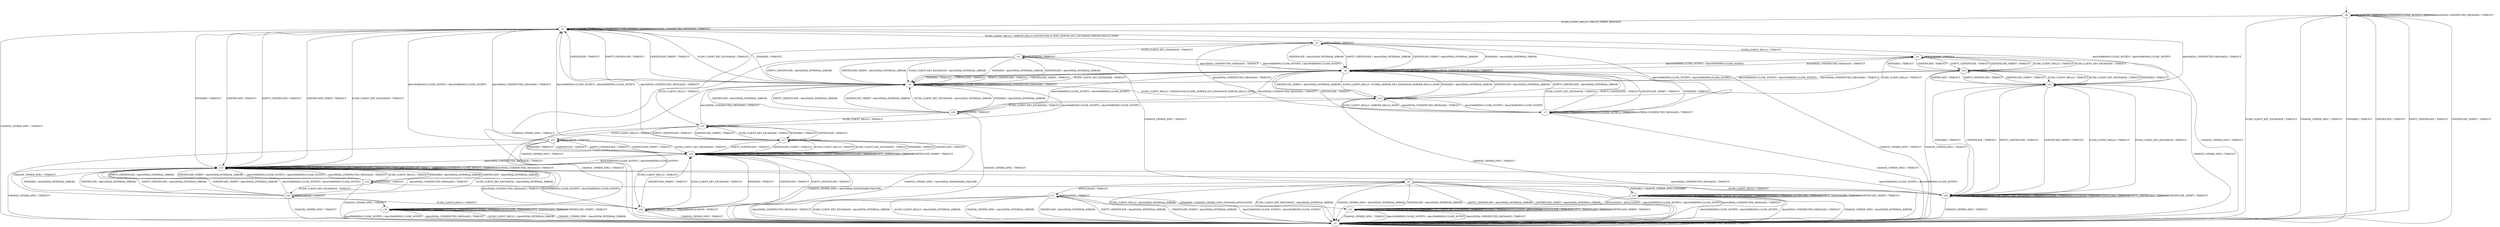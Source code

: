 digraph h5 {
s0 [label="s0"];
s1 [label="s1"];
s2 [label="s2"];
s3 [label="s3"];
s4 [label="s4"];
s5 [label="s5"];
s6 [label="s6"];
s7 [label="s7"];
s8 [label="s8"];
s9 [label="s9"];
s10 [label="s10"];
s11 [label="s11"];
s12 [label="s12"];
s13 [label="s13"];
s14 [label="s14"];
s15 [label="s15"];
s16 [label="s16"];
s17 [label="s17"];
s18 [label="s18"];
s19 [label="s19"];
s20 [label="s20"];
s21 [label="s21"];
s22 [label="s22"];
s23 [label="s23"];
s24 [label="s24"];
s25 [label="s25"];
s26 [label="s26"];
s0 -> s1 [label="ECDH_CLIENT_HELLO / HELLO_VERIFY_REQUEST"];
s0 -> s2 [label="ECDH_CLIENT_KEY_EXCHANGE / TIMEOUT"];
s0 -> s2 [label="CHANGE_CIPHER_SPEC / TIMEOUT"];
s0 -> s2 [label="FINISHED / TIMEOUT"];
s0 -> s0 [label="APPLICATION / TIMEOUT"];
s0 -> s2 [label="CERTIFICATE / TIMEOUT"];
s0 -> s2 [label="EMPTY_CERTIFICATE / TIMEOUT"];
s0 -> s2 [label="CERTIFICATE_VERIFY / TIMEOUT"];
s0 -> s0 [label="Alert(WARNING,CLOSE_NOTIFY) / TIMEOUT"];
s0 -> s0 [label="Alert(FATAL,UNEXPECTED_MESSAGE) / TIMEOUT"];
s1 -> s3 [label="ECDH_CLIENT_HELLO / SERVER_HELLO,CERTIFICATE,ECDHE_SERVER_KEY_EXCHANGE,SERVER_HELLO_DONE"];
s1 -> s13 [label="ECDH_CLIENT_KEY_EXCHANGE / TIMEOUT"];
s1 -> s2 [label="CHANGE_CIPHER_SPEC / TIMEOUT"];
s1 -> s13 [label="FINISHED / TIMEOUT"];
s1 -> s1 [label="APPLICATION / TIMEOUT"];
s1 -> s13 [label="CERTIFICATE / TIMEOUT"];
s1 -> s13 [label="EMPTY_CERTIFICATE / TIMEOUT"];
s1 -> s13 [label="CERTIFICATE_VERIFY / TIMEOUT"];
s1 -> s1 [label="Alert(WARNING,CLOSE_NOTIFY) / TIMEOUT"];
s1 -> s1 [label="Alert(FATAL,UNEXPECTED_MESSAGE) / TIMEOUT"];
s2 -> s2 [label="ECDH_CLIENT_HELLO / TIMEOUT"];
s2 -> s2 [label="ECDH_CLIENT_KEY_EXCHANGE / TIMEOUT"];
s2 -> s2 [label="CHANGE_CIPHER_SPEC / TIMEOUT"];
s2 -> s2 [label="FINISHED / TIMEOUT"];
s2 -> s2 [label="APPLICATION / TIMEOUT"];
s2 -> s2 [label="CERTIFICATE / TIMEOUT"];
s2 -> s2 [label="EMPTY_CERTIFICATE / TIMEOUT"];
s2 -> s2 [label="CERTIFICATE_VERIFY / TIMEOUT"];
s2 -> s2 [label="Alert(WARNING,CLOSE_NOTIFY) / TIMEOUT"];
s2 -> s2 [label="Alert(FATAL,UNEXPECTED_MESSAGE) / TIMEOUT"];
s3 -> s4 [label="ECDH_CLIENT_HELLO / TIMEOUT"];
s3 -> s5 [label="ECDH_CLIENT_KEY_EXCHANGE / TIMEOUT"];
s3 -> s2 [label="CHANGE_CIPHER_SPEC / TIMEOUT"];
s3 -> s6 [label="FINISHED / Alert(FATAL,INTERNAL_ERROR)"];
s3 -> s3 [label="APPLICATION / TIMEOUT"];
s3 -> s6 [label="CERTIFICATE / Alert(FATAL,INTERNAL_ERROR)"];
s3 -> s6 [label="EMPTY_CERTIFICATE / Alert(FATAL,INTERNAL_ERROR)"];
s3 -> s6 [label="CERTIFICATE_VERIFY / Alert(FATAL,INTERNAL_ERROR)"];
s3 -> s7 [label="Alert(WARNING,CLOSE_NOTIFY) / Alert(WARNING,CLOSE_NOTIFY)"];
s3 -> s7 [label="Alert(FATAL,UNEXPECTED_MESSAGE) / TIMEOUT"];
s4 -> s19 [label="ECDH_CLIENT_HELLO / TIMEOUT"];
s4 -> s19 [label="ECDH_CLIENT_KEY_EXCHANGE / TIMEOUT"];
s4 -> s2 [label="CHANGE_CIPHER_SPEC / TIMEOUT"];
s4 -> s19 [label="FINISHED / TIMEOUT"];
s4 -> s4 [label="APPLICATION / TIMEOUT"];
s4 -> s19 [label="CERTIFICATE / TIMEOUT"];
s4 -> s19 [label="EMPTY_CERTIFICATE / TIMEOUT"];
s4 -> s19 [label="CERTIFICATE_VERIFY / TIMEOUT"];
s4 -> s6 [label="Alert(WARNING,CLOSE_NOTIFY) / Alert(WARNING,CLOSE_NOTIFY)"];
s4 -> s6 [label="Alert(FATAL,UNEXPECTED_MESSAGE) / TIMEOUT"];
s5 -> s15 [label="ECDH_CLIENT_HELLO / TIMEOUT"];
s5 -> s8 [label="ECDH_CLIENT_KEY_EXCHANGE / Alert(FATAL,INTERNAL_ERROR)"];
s5 -> s9 [label="CHANGE_CIPHER_SPEC / TIMEOUT"];
s5 -> s8 [label="FINISHED / Alert(FATAL,INTERNAL_ERROR)"];
s5 -> s5 [label="APPLICATION / TIMEOUT"];
s5 -> s8 [label="CERTIFICATE / Alert(FATAL,INTERNAL_ERROR)"];
s5 -> s8 [label="EMPTY_CERTIFICATE / Alert(FATAL,INTERNAL_ERROR)"];
s5 -> s8 [label="CERTIFICATE_VERIFY / Alert(FATAL,INTERNAL_ERROR)"];
s5 -> s6 [label="Alert(WARNING,CLOSE_NOTIFY) / Alert(WARNING,CLOSE_NOTIFY)"];
s5 -> s6 [label="Alert(FATAL,UNEXPECTED_MESSAGE) / TIMEOUT"];
s6 -> s25 [label="ECDH_CLIENT_HELLO / ECDHE_SERVER_KEY_EXCHANGE,SERVER_HELLO_DONE"];
s6 -> s8 [label="ECDH_CLIENT_KEY_EXCHANGE / TIMEOUT"];
s6 -> s2 [label="CHANGE_CIPHER_SPEC / TIMEOUT"];
s6 -> s8 [label="FINISHED / TIMEOUT"];
s6 -> s6 [label="APPLICATION / TIMEOUT"];
s6 -> s8 [label="CERTIFICATE / TIMEOUT"];
s6 -> s8 [label="EMPTY_CERTIFICATE / TIMEOUT"];
s6 -> s8 [label="CERTIFICATE_VERIFY / TIMEOUT"];
s6 -> s6 [label="Alert(WARNING,CLOSE_NOTIFY) / TIMEOUT"];
s6 -> s6 [label="Alert(FATAL,UNEXPECTED_MESSAGE) / TIMEOUT"];
s7 -> s25 [label="ECDH_CLIENT_HELLO / SERVER_HELLO_DONE"];
s7 -> s6 [label="ECDH_CLIENT_KEY_EXCHANGE / TIMEOUT"];
s7 -> s2 [label="CHANGE_CIPHER_SPEC / TIMEOUT"];
s7 -> s6 [label="FINISHED / TIMEOUT"];
s7 -> s7 [label="APPLICATION / TIMEOUT"];
s7 -> s6 [label="CERTIFICATE / TIMEOUT"];
s7 -> s6 [label="EMPTY_CERTIFICATE / TIMEOUT"];
s7 -> s6 [label="CERTIFICATE_VERIFY / TIMEOUT"];
s7 -> s7 [label="Alert(WARNING,CLOSE_NOTIFY) / TIMEOUT"];
s7 -> s7 [label="Alert(FATAL,UNEXPECTED_MESSAGE) / TIMEOUT"];
s8 -> s25 [label="ECDH_CLIENT_HELLO / CERTIFICATE,ECDHE_SERVER_KEY_EXCHANGE,SERVER_HELLO_DONE"];
s8 -> s1 [label="ECDH_CLIENT_KEY_EXCHANGE / TIMEOUT"];
s8 -> s2 [label="CHANGE_CIPHER_SPEC / TIMEOUT"];
s8 -> s1 [label="FINISHED / TIMEOUT"];
s8 -> s8 [label="APPLICATION / TIMEOUT"];
s8 -> s1 [label="CERTIFICATE / TIMEOUT"];
s8 -> s1 [label="EMPTY_CERTIFICATE / TIMEOUT"];
s8 -> s1 [label="CERTIFICATE_VERIFY / TIMEOUT"];
s8 -> s8 [label="Alert(WARNING,CLOSE_NOTIFY) / TIMEOUT"];
s8 -> s8 [label="Alert(FATAL,UNEXPECTED_MESSAGE) / TIMEOUT"];
s9 -> s2 [label="ECDH_CLIENT_HELLO / Alert(FATAL,INTERNAL_ERROR)"];
s9 -> s2 [label="ECDH_CLIENT_KEY_EXCHANGE / Alert(FATAL,INTERNAL_ERROR)"];
s9 -> s2 [label="CHANGE_CIPHER_SPEC / Alert(FATAL,INTERNAL_ERROR)"];
s9 -> s10 [label="FINISHED / CHANGE_CIPHER_SPEC,FINISHED"];
s9 -> s11 [label="APPLICATION / TIMEOUT"];
s9 -> s2 [label="CERTIFICATE / Alert(FATAL,INTERNAL_ERROR)"];
s9 -> s2 [label="EMPTY_CERTIFICATE / Alert(FATAL,INTERNAL_ERROR)"];
s9 -> s2 [label="CERTIFICATE_VERIFY / Alert(FATAL,INTERNAL_ERROR)"];
s9 -> s2 [label="Alert(WARNING,CLOSE_NOTIFY) / Alert(WARNING,CLOSE_NOTIFY)"];
s9 -> s2 [label="Alert(FATAL,UNEXPECTED_MESSAGE) / TIMEOUT"];
s10 -> s10 [label="ECDH_CLIENT_HELLO / Alert(WARNING,NO_RENEGOTIATION)"];
s10 -> s10 [label="ECDH_CLIENT_KEY_EXCHANGE / TIMEOUT"];
s10 -> s2 [label="CHANGE_CIPHER_SPEC / Alert(FATAL,INTERNAL_ERROR)"];
s10 -> s10 [label="FINISHED / TIMEOUT"];
s10 -> s12 [label="APPLICATION / APPLICATION"];
s10 -> s10 [label="CERTIFICATE / TIMEOUT"];
s10 -> s10 [label="EMPTY_CERTIFICATE / TIMEOUT"];
s10 -> s10 [label="CERTIFICATE_VERIFY / TIMEOUT"];
s10 -> s2 [label="Alert(WARNING,CLOSE_NOTIFY) / Alert(WARNING,CLOSE_NOTIFY)"];
s10 -> s2 [label="Alert(FATAL,UNEXPECTED_MESSAGE) / TIMEOUT"];
s11 -> s2 [label="ECDH_CLIENT_HELLO / Alert(FATAL,INTERNAL_ERROR)"];
s11 -> s2 [label="ECDH_CLIENT_KEY_EXCHANGE / Alert(FATAL,INTERNAL_ERROR)"];
s11 -> s2 [label="CHANGE_CIPHER_SPEC / Alert(FATAL,INTERNAL_ERROR)"];
s11 -> s12 [label="FINISHED / CHANGE_CIPHER_SPEC,FINISHED,APPLICATION"];
s11 -> s11 [label="APPLICATION / TIMEOUT"];
s11 -> s2 [label="CERTIFICATE / Alert(FATAL,INTERNAL_ERROR)"];
s11 -> s2 [label="EMPTY_CERTIFICATE / Alert(FATAL,INTERNAL_ERROR)"];
s11 -> s2 [label="CERTIFICATE_VERIFY / Alert(FATAL,INTERNAL_ERROR)"];
s11 -> s2 [label="Alert(WARNING,CLOSE_NOTIFY) / Alert(WARNING,CLOSE_NOTIFY)"];
s11 -> s2 [label="Alert(FATAL,UNEXPECTED_MESSAGE) / TIMEOUT"];
s12 -> s12 [label="ECDH_CLIENT_HELLO / Alert(WARNING,NO_RENEGOTIATION)"];
s12 -> s12 [label="ECDH_CLIENT_KEY_EXCHANGE / TIMEOUT"];
s12 -> s2 [label="CHANGE_CIPHER_SPEC / TIMEOUT"];
s12 -> s12 [label="FINISHED / TIMEOUT"];
s12 -> s12 [label="APPLICATION / APPLICATION"];
s12 -> s12 [label="CERTIFICATE / TIMEOUT"];
s12 -> s12 [label="EMPTY_CERTIFICATE / TIMEOUT"];
s12 -> s12 [label="CERTIFICATE_VERIFY / TIMEOUT"];
s12 -> s2 [label="Alert(WARNING,CLOSE_NOTIFY) / Alert(WARNING,CLOSE_NOTIFY)"];
s12 -> s2 [label="Alert(FATAL,UNEXPECTED_MESSAGE) / TIMEOUT"];
s13 -> s14 [label="ECDH_CLIENT_HELLO / TIMEOUT"];
s13 -> s13 [label="ECDH_CLIENT_KEY_EXCHANGE / TIMEOUT"];
s13 -> s2 [label="CHANGE_CIPHER_SPEC / TIMEOUT"];
s13 -> s13 [label="FINISHED / TIMEOUT"];
s13 -> s13 [label="APPLICATION / TIMEOUT"];
s13 -> s13 [label="CERTIFICATE / TIMEOUT"];
s13 -> s13 [label="EMPTY_CERTIFICATE / TIMEOUT"];
s13 -> s13 [label="CERTIFICATE_VERIFY / TIMEOUT"];
s13 -> s13 [label="Alert(WARNING,CLOSE_NOTIFY) / TIMEOUT"];
s13 -> s13 [label="Alert(FATAL,UNEXPECTED_MESSAGE) / TIMEOUT"];
s14 -> s20 [label="ECDH_CLIENT_HELLO / TIMEOUT"];
s14 -> s16 [label="ECDH_CLIENT_KEY_EXCHANGE / TIMEOUT"];
s14 -> s2 [label="CHANGE_CIPHER_SPEC / TIMEOUT"];
s14 -> s13 [label="FINISHED / Alert(FATAL,INTERNAL_ERROR)"];
s14 -> s14 [label="APPLICATION / TIMEOUT"];
s14 -> s13 [label="CERTIFICATE / Alert(FATAL,INTERNAL_ERROR)"];
s14 -> s13 [label="EMPTY_CERTIFICATE / Alert(FATAL,INTERNAL_ERROR)"];
s14 -> s13 [label="CERTIFICATE_VERIFY / Alert(FATAL,INTERNAL_ERROR)"];
s14 -> s13 [label="Alert(WARNING,CLOSE_NOTIFY) / Alert(WARNING,CLOSE_NOTIFY)"];
s14 -> s13 [label="Alert(FATAL,UNEXPECTED_MESSAGE) / TIMEOUT"];
s15 -> s21 [label="ECDH_CLIENT_HELLO / TIMEOUT"];
s15 -> s17 [label="ECDH_CLIENT_KEY_EXCHANGE / TIMEOUT"];
s15 -> s18 [label="CHANGE_CIPHER_SPEC / TIMEOUT"];
s15 -> s17 [label="FINISHED / TIMEOUT"];
s15 -> s15 [label="APPLICATION / TIMEOUT"];
s15 -> s17 [label="CERTIFICATE / TIMEOUT"];
s15 -> s17 [label="EMPTY_CERTIFICATE / TIMEOUT"];
s15 -> s17 [label="CERTIFICATE_VERIFY / TIMEOUT"];
s15 -> s8 [label="Alert(WARNING,CLOSE_NOTIFY) / Alert(WARNING,CLOSE_NOTIFY)"];
s15 -> s8 [label="Alert(FATAL,UNEXPECTED_MESSAGE) / TIMEOUT"];
s16 -> s22 [label="ECDH_CLIENT_HELLO / TIMEOUT"];
s16 -> s13 [label="ECDH_CLIENT_KEY_EXCHANGE / Alert(FATAL,INTERNAL_ERROR)"];
s16 -> s2 [label="CHANGE_CIPHER_SPEC / TIMEOUT"];
s16 -> s13 [label="FINISHED / Alert(FATAL,INTERNAL_ERROR)"];
s16 -> s16 [label="APPLICATION / TIMEOUT"];
s16 -> s13 [label="CERTIFICATE / Alert(FATAL,INTERNAL_ERROR)"];
s16 -> s13 [label="EMPTY_CERTIFICATE / Alert(FATAL,INTERNAL_ERROR)"];
s16 -> s13 [label="CERTIFICATE_VERIFY / Alert(FATAL,INTERNAL_ERROR)"];
s16 -> s13 [label="Alert(WARNING,CLOSE_NOTIFY) / Alert(WARNING,CLOSE_NOTIFY)"];
s16 -> s13 [label="Alert(FATAL,UNEXPECTED_MESSAGE) / TIMEOUT"];
s17 -> s23 [label="ECDH_CLIENT_HELLO / TIMEOUT"];
s17 -> s23 [label="ECDH_CLIENT_KEY_EXCHANGE / TIMEOUT"];
s17 -> s2 [label="CHANGE_CIPHER_SPEC / Alert(FATAL,HANDSHAKE_FAILURE)"];
s17 -> s23 [label="FINISHED / TIMEOUT"];
s17 -> s17 [label="APPLICATION / TIMEOUT"];
s17 -> s23 [label="CERTIFICATE / TIMEOUT"];
s17 -> s23 [label="EMPTY_CERTIFICATE / TIMEOUT"];
s17 -> s23 [label="CERTIFICATE_VERIFY / TIMEOUT"];
s17 -> s1 [label="Alert(WARNING,CLOSE_NOTIFY) / Alert(WARNING,CLOSE_NOTIFY)"];
s17 -> s1 [label="Alert(FATAL,UNEXPECTED_MESSAGE) / TIMEOUT"];
s18 -> s2 [label="ECDH_CLIENT_HELLO / Alert(FATAL,INTERNAL_ERROR)"];
s18 -> s18 [label="ECDH_CLIENT_KEY_EXCHANGE / TIMEOUT"];
s18 -> s2 [label="CHANGE_CIPHER_SPEC / Alert(FATAL,INTERNAL_ERROR)"];
s18 -> s18 [label="FINISHED / TIMEOUT"];
s18 -> s18 [label="APPLICATION / TIMEOUT"];
s18 -> s18 [label="CERTIFICATE / TIMEOUT"];
s18 -> s18 [label="EMPTY_CERTIFICATE / TIMEOUT"];
s18 -> s18 [label="CERTIFICATE_VERIFY / TIMEOUT"];
s18 -> s2 [label="Alert(WARNING,CLOSE_NOTIFY) / Alert(WARNING,CLOSE_NOTIFY)"];
s18 -> s2 [label="Alert(FATAL,UNEXPECTED_MESSAGE) / TIMEOUT"];
s19 -> s24 [label="ECDH_CLIENT_HELLO / TIMEOUT"];
s19 -> s24 [label="ECDH_CLIENT_KEY_EXCHANGE / TIMEOUT"];
s19 -> s2 [label="CHANGE_CIPHER_SPEC / TIMEOUT"];
s19 -> s24 [label="FINISHED / TIMEOUT"];
s19 -> s19 [label="APPLICATION / TIMEOUT"];
s19 -> s24 [label="CERTIFICATE / TIMEOUT"];
s19 -> s24 [label="EMPTY_CERTIFICATE / TIMEOUT"];
s19 -> s24 [label="CERTIFICATE_VERIFY / TIMEOUT"];
s19 -> s8 [label="Alert(WARNING,CLOSE_NOTIFY) / Alert(WARNING,CLOSE_NOTIFY)"];
s19 -> s8 [label="Alert(FATAL,UNEXPECTED_MESSAGE) / TIMEOUT"];
s20 -> s20 [label="ECDH_CLIENT_HELLO / TIMEOUT"];
s20 -> s20 [label="ECDH_CLIENT_KEY_EXCHANGE / TIMEOUT"];
s20 -> s2 [label="CHANGE_CIPHER_SPEC / TIMEOUT"];
s20 -> s20 [label="FINISHED / TIMEOUT"];
s20 -> s20 [label="APPLICATION / TIMEOUT"];
s20 -> s20 [label="CERTIFICATE / TIMEOUT"];
s20 -> s20 [label="EMPTY_CERTIFICATE / TIMEOUT"];
s20 -> s20 [label="CERTIFICATE_VERIFY / TIMEOUT"];
s20 -> s13 [label="Alert(WARNING,CLOSE_NOTIFY) / Alert(WARNING,CLOSE_NOTIFY)"];
s20 -> s13 [label="Alert(FATAL,UNEXPECTED_MESSAGE) / TIMEOUT"];
s21 -> s22 [label="ECDH_CLIENT_HELLO / TIMEOUT"];
s21 -> s23 [label="ECDH_CLIENT_KEY_EXCHANGE / TIMEOUT"];
s21 -> s18 [label="CHANGE_CIPHER_SPEC / TIMEOUT"];
s21 -> s23 [label="FINISHED / TIMEOUT"];
s21 -> s21 [label="APPLICATION / TIMEOUT"];
s21 -> s23 [label="CERTIFICATE / TIMEOUT"];
s21 -> s23 [label="EMPTY_CERTIFICATE / TIMEOUT"];
s21 -> s23 [label="CERTIFICATE_VERIFY / TIMEOUT"];
s21 -> s1 [label="Alert(WARNING,CLOSE_NOTIFY) / Alert(WARNING,CLOSE_NOTIFY)"];
s21 -> s1 [label="Alert(FATAL,UNEXPECTED_MESSAGE) / TIMEOUT"];
s22 -> s22 [label="ECDH_CLIENT_HELLO / TIMEOUT"];
s22 -> s23 [label="ECDH_CLIENT_KEY_EXCHANGE / TIMEOUT"];
s22 -> s2 [label="CHANGE_CIPHER_SPEC / TIMEOUT"];
s22 -> s23 [label="FINISHED / TIMEOUT"];
s22 -> s22 [label="APPLICATION / TIMEOUT"];
s22 -> s23 [label="CERTIFICATE / TIMEOUT"];
s22 -> s23 [label="EMPTY_CERTIFICATE / TIMEOUT"];
s22 -> s23 [label="CERTIFICATE_VERIFY / TIMEOUT"];
s22 -> s13 [label="Alert(WARNING,CLOSE_NOTIFY) / Alert(WARNING,CLOSE_NOTIFY)"];
s22 -> s13 [label="Alert(FATAL,UNEXPECTED_MESSAGE) / TIMEOUT"];
s23 -> s23 [label="ECDH_CLIENT_HELLO / TIMEOUT"];
s23 -> s23 [label="ECDH_CLIENT_KEY_EXCHANGE / TIMEOUT"];
s23 -> s2 [label="CHANGE_CIPHER_SPEC / Alert(FATAL,HANDSHAKE_FAILURE)"];
s23 -> s23 [label="FINISHED / TIMEOUT"];
s23 -> s23 [label="APPLICATION / TIMEOUT"];
s23 -> s23 [label="CERTIFICATE / TIMEOUT"];
s23 -> s23 [label="EMPTY_CERTIFICATE / TIMEOUT"];
s23 -> s23 [label="CERTIFICATE_VERIFY / TIMEOUT"];
s23 -> s13 [label="Alert(WARNING,CLOSE_NOTIFY) / Alert(WARNING,CLOSE_NOTIFY)"];
s23 -> s13 [label="Alert(FATAL,UNEXPECTED_MESSAGE) / TIMEOUT"];
s24 -> s20 [label="ECDH_CLIENT_HELLO / TIMEOUT"];
s24 -> s20 [label="ECDH_CLIENT_KEY_EXCHANGE / TIMEOUT"];
s24 -> s2 [label="CHANGE_CIPHER_SPEC / TIMEOUT"];
s24 -> s20 [label="FINISHED / TIMEOUT"];
s24 -> s24 [label="APPLICATION / TIMEOUT"];
s24 -> s20 [label="CERTIFICATE / TIMEOUT"];
s24 -> s20 [label="EMPTY_CERTIFICATE / TIMEOUT"];
s24 -> s20 [label="CERTIFICATE_VERIFY / TIMEOUT"];
s24 -> s1 [label="Alert(WARNING,CLOSE_NOTIFY) / Alert(WARNING,CLOSE_NOTIFY)"];
s24 -> s1 [label="Alert(FATAL,UNEXPECTED_MESSAGE) / TIMEOUT"];
s25 -> s4 [label="ECDH_CLIENT_HELLO / TIMEOUT"];
s25 -> s26 [label="ECDH_CLIENT_KEY_EXCHANGE / TIMEOUT"];
s25 -> s2 [label="CHANGE_CIPHER_SPEC / TIMEOUT"];
s25 -> s6 [label="FINISHED / Alert(FATAL,INTERNAL_ERROR)"];
s25 -> s25 [label="APPLICATION / TIMEOUT"];
s25 -> s6 [label="CERTIFICATE / Alert(FATAL,INTERNAL_ERROR)"];
s25 -> s6 [label="EMPTY_CERTIFICATE / Alert(FATAL,INTERNAL_ERROR)"];
s25 -> s6 [label="CERTIFICATE_VERIFY / Alert(FATAL,INTERNAL_ERROR)"];
s25 -> s7 [label="Alert(WARNING,CLOSE_NOTIFY) / Alert(WARNING,CLOSE_NOTIFY)"];
s25 -> s7 [label="Alert(FATAL,UNEXPECTED_MESSAGE) / TIMEOUT"];
s26 -> s15 [label="ECDH_CLIENT_HELLO / TIMEOUT"];
s26 -> s8 [label="ECDH_CLIENT_KEY_EXCHANGE / Alert(FATAL,INTERNAL_ERROR)"];
s26 -> s2 [label="CHANGE_CIPHER_SPEC / TIMEOUT"];
s26 -> s8 [label="FINISHED / Alert(FATAL,INTERNAL_ERROR)"];
s26 -> s26 [label="APPLICATION / TIMEOUT"];
s26 -> s8 [label="CERTIFICATE / Alert(FATAL,INTERNAL_ERROR)"];
s26 -> s8 [label="EMPTY_CERTIFICATE / Alert(FATAL,INTERNAL_ERROR)"];
s26 -> s8 [label="CERTIFICATE_VERIFY / Alert(FATAL,INTERNAL_ERROR)"];
s26 -> s6 [label="Alert(WARNING,CLOSE_NOTIFY) / Alert(WARNING,CLOSE_NOTIFY)"];
s26 -> s6 [label="Alert(FATAL,UNEXPECTED_MESSAGE) / TIMEOUT"];
__start0 [shape=none, label=""];
__start0 -> s0 [label=""];
}
